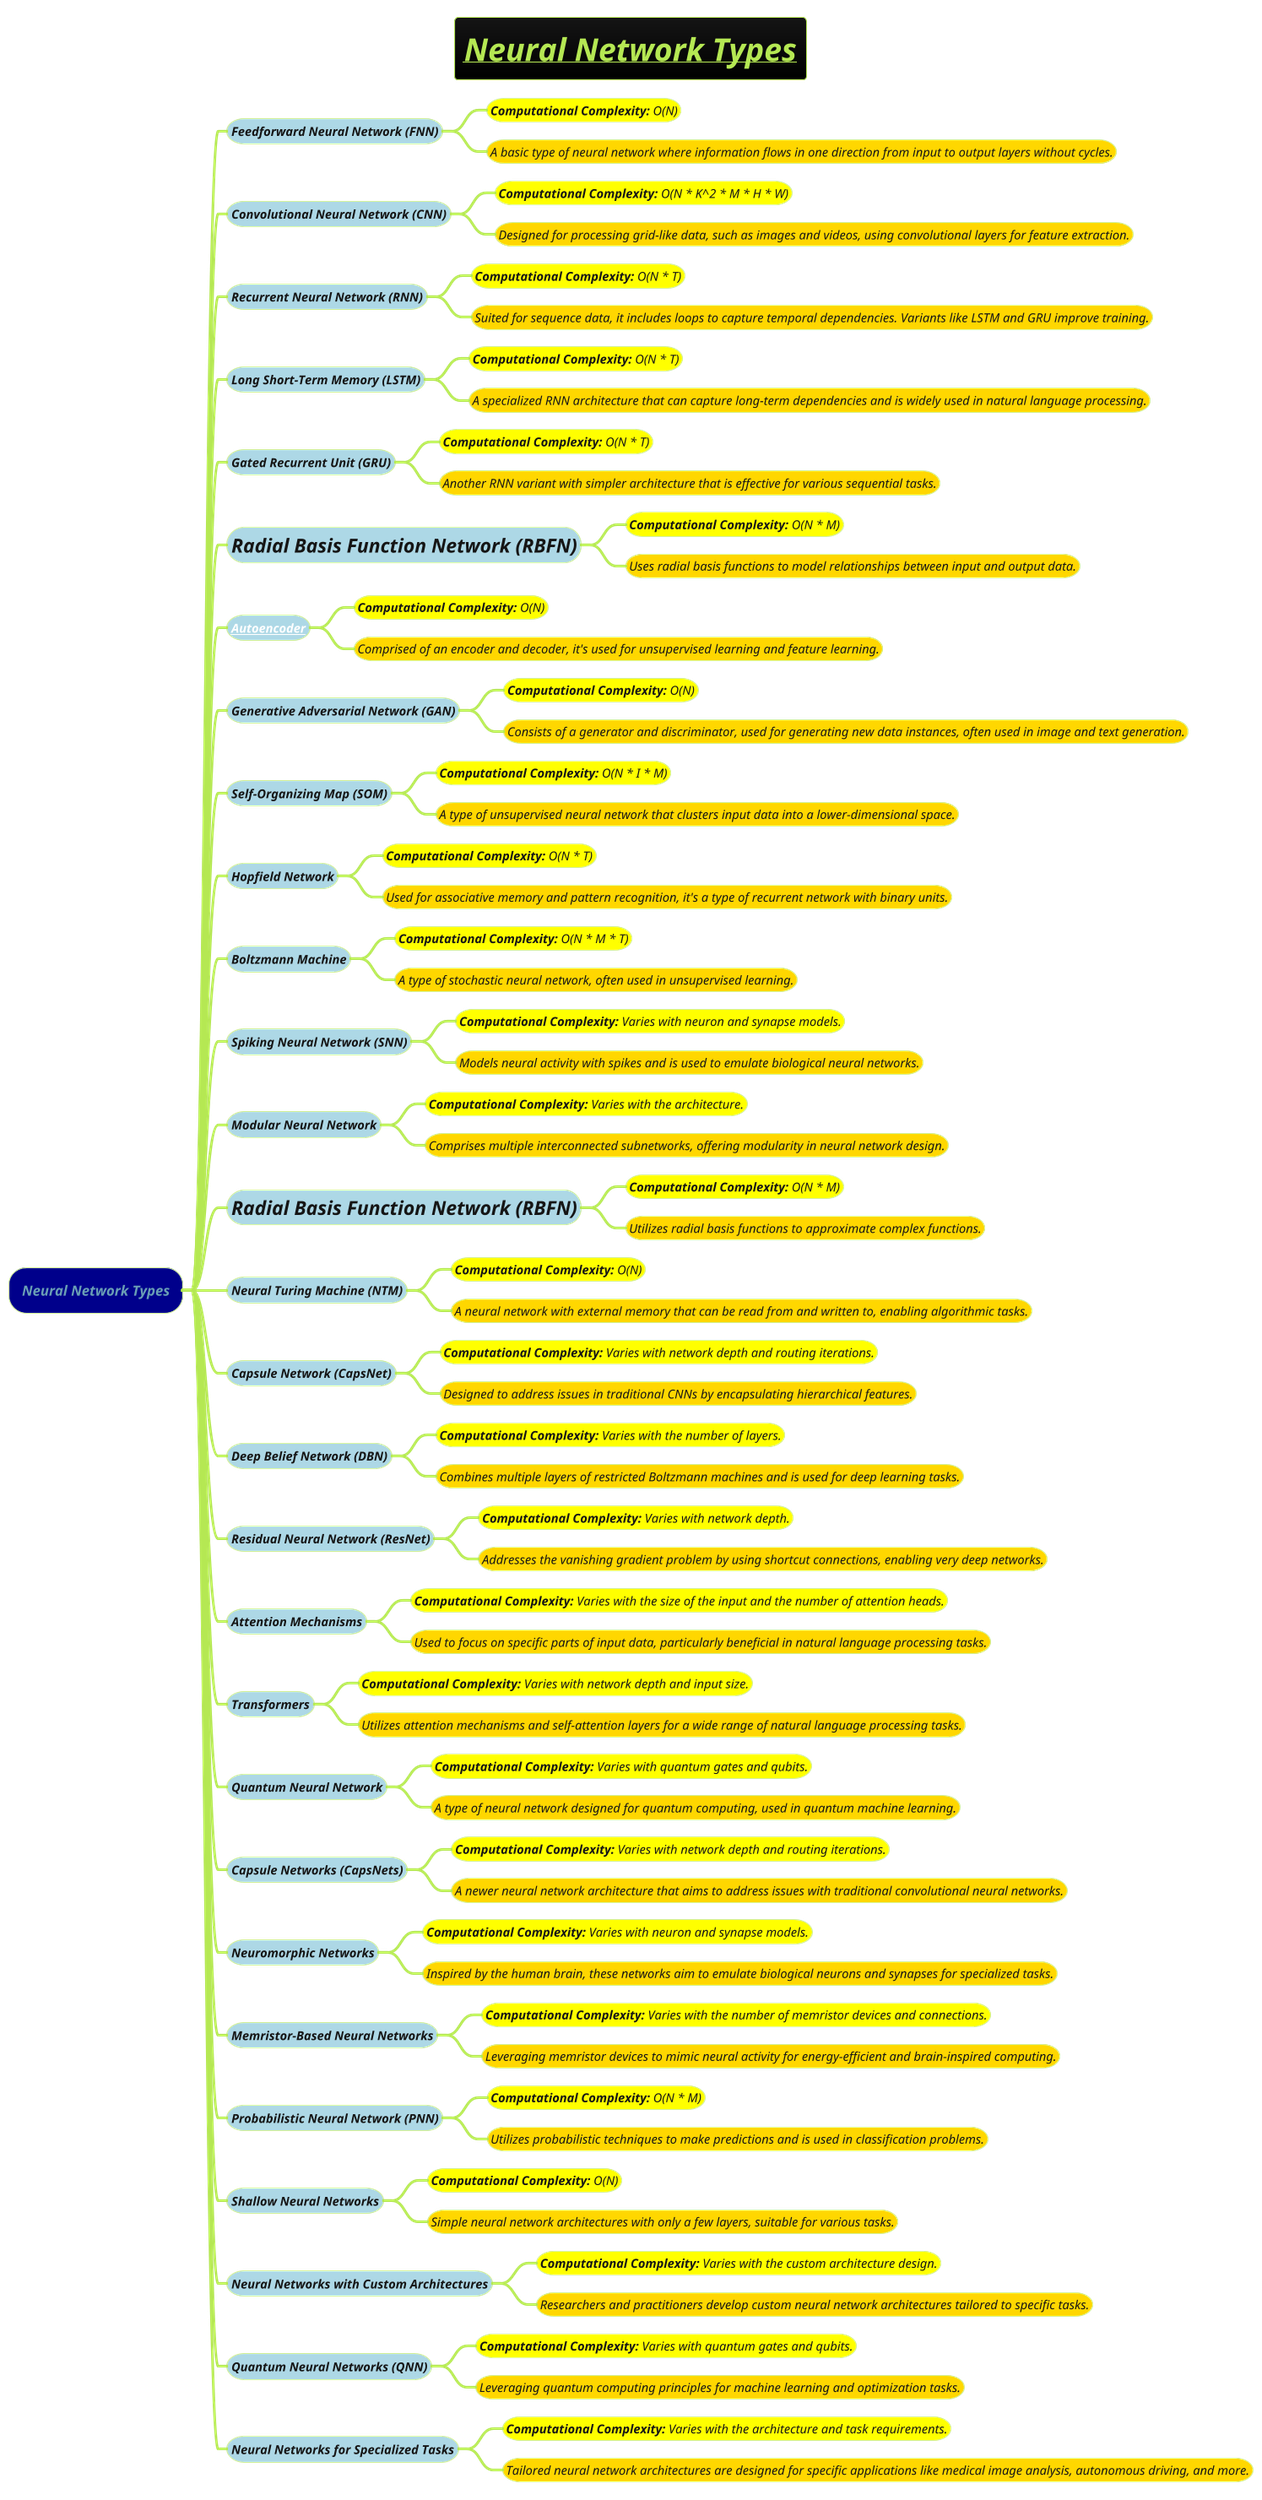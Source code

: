 @startmindmap
title =<b><i><u>Neural Network Types
!theme hacker


*[#darkblue]  <i>Neural Network Types
**[#lightblue]  <i><size:14>Feedforward Neural Network (FNN)
***[#yellow]  <i><size:14>**Computational Complexity:** O(N)
***[#gold]  <i><size:14>A basic type of neural network where information flows in one direction from input to output layers without cycles.

**[#lightblue]  <i><size:14>Convolutional Neural Network (CNN)
***[#yellow]  <i><size:14>**Computational Complexity:** O(N * K^2 * M * H * W)
***[#gold]  <i><size:14>Designed for processing grid-like data, such as images and videos, using convolutional layers for feature extraction.

**[#lightblue]  <i><size:14>Recurrent Neural Network (RNN)
***[#yellow]  <i><size:14>**Computational Complexity:** O(N * T)
***[#gold]  <i><size:14>Suited for sequence data, it includes loops to capture temporal dependencies. Variants like LSTM and GRU improve training.

**[#lightblue]  <i><size:14>Long Short-Term Memory (LSTM)
***[#yellow]  <i><size:14>**Computational Complexity:** O(N * T)
***[#gold]  <i><size:14>A specialized RNN architecture that can capture long-term dependencies and is widely used in natural language processing.

**[#lightblue]  <i><size:14>Gated Recurrent Unit (GRU)
***[#yellow]  <i><size:14>**Computational Complexity:** O(N * T)
***[#gold]  <i><size:14>Another RNN variant with simpler architecture that is effective for various sequential tasks.

**[#lightblue]  <i><size:22>Radial Basis Function Network (RBFN)
***[#yellow]  <i><size:14>**Computational Complexity:** O(N * M)
***[#gold]  <i><size:14>Uses radial basis functions to model relationships between input and output data.

**[#lightblue]  <i><size:14>[[Autoencoder.puml Autoencoder]]
***[#yellow]  <i><size:14>**Computational Complexity:** O(N)
***[#gold]  <i><size:14>Comprised of an encoder and decoder, it's used for unsupervised learning and feature learning.

**[#lightblue]  <i><size:14>Generative Adversarial Network (GAN)
***[#yellow]  <i><size:14>**Computational Complexity:** O(N)
***[#gold]  <i><size:14>Consists of a generator and discriminator, used for generating new data instances, often used in image and text generation.

**[#lightblue]  <i><size:14>Self-Organizing Map (SOM)
***[#yellow]  <i><size:14>**Computational Complexity:** O(N * I * M)
***[#gold]  <i><size:14>A type of unsupervised neural network that clusters input data into a lower-dimensional space.

**[#lightblue]  <i><size:14>Hopfield Network
***[#yellow]  <i><size:14>**Computational Complexity:** O(N * T)
***[#gold]  <i><size:14>Used for associative memory and pattern recognition, it's a type of recurrent network with binary units.

**[#lightblue]  <i><size:14>Boltzmann Machine
***[#yellow]  <i><size:14>**Computational Complexity:** O(N * M * T)
***[#gold]  <i><size:14>A type of stochastic neural network, often used in unsupervised learning.

**[#lightblue]  <i><size:14>Spiking Neural Network (SNN)
***[#yellow]  <i><size:14>**Computational Complexity:** Varies with neuron and synapse models.
***[#gold]  <i><size:14>Models neural activity with spikes and is used to emulate biological neural networks.

**[#lightblue]  <i><size:14>Modular Neural Network
***[#yellow]  <i><size:14>**Computational Complexity:** Varies with the architecture.
***[#gold]  <i><size:14>Comprises multiple interconnected subnetworks, offering modularity in neural network design.

**[#lightblue]  <i><size:22>Radial Basis Function Network (RBFN)
***[#yellow]  <i><size:14>**Computational Complexity:** O(N * M)
***[#gold]  <i><size:14>Utilizes radial basis functions to approximate complex functions.

**[#lightblue]  <i><size:14>Neural Turing Machine (NTM)
***[#yellow]  <i><size:14>**Computational Complexity:** O(N)
***[#gold]  <i><size:14>A neural network with external memory that can be read from and written to, enabling algorithmic tasks.

**[#lightblue]  <i><size:14>Capsule Network (CapsNet)
***[#yellow]  <i><size:14>**Computational Complexity:** Varies with network depth and routing iterations.
***[#gold]  <i><size:14>Designed to address issues in traditional CNNs by encapsulating hierarchical features.

**[#lightblue]  <i><size:14>Deep Belief Network (DBN)
***[#yellow]  <i><size:14>**Computational Complexity:** Varies with the number of layers.
***[#gold]  <i><size:14>Combines multiple layers of restricted Boltzmann machines and is used for deep learning tasks.

**[#lightblue]  <i><size:14>Residual Neural Network (ResNet)
***[#yellow]  <i><size:14>**Computational Complexity:** Varies with network depth.
***[#gold]  <i><size:14>Addresses the vanishing gradient problem by using shortcut connections, enabling very deep networks.

**[#lightblue]  <i><size:14>Attention Mechanisms
***[#yellow]  <i><size:14>**Computational Complexity:** Varies with the size of the input and the number of attention heads.
***[#gold]  <i><size:14>Used to focus on specific parts of input data, particularly beneficial in natural language processing tasks.

**[#lightblue]  <i><size:14>Transformers
***[#yellow]  <i><size:14>**Computational Complexity:** Varies with network depth and input size.
***[#gold]  <i><size:14>Utilizes attention mechanisms and self-attention layers for a wide range of natural language processing tasks.

**[#lightblue]  <i><size:14>Quantum Neural Network
***[#yellow]  <i><size:14>**Computational Complexity:** Varies with quantum gates and qubits.
***[#gold]  <i><size:14>A type of neural network designed for quantum computing, used in quantum machine learning.

**[#lightblue]  <i><size:14>Capsule Networks (CapsNets)
***[#yellow]  <i><size:14>**Computational Complexity:** Varies with network depth and routing iterations.
***[#gold]  <i><size:14>A newer neural network architecture that aims to address issues with traditional convolutional neural networks.

**[#lightblue]  <i><size:14>Neuromorphic Networks
***[#yellow]  <i><size:14>**Computational Complexity:** Varies with neuron and synapse models.
***[#gold]  <i><size:14>Inspired by the human brain, these networks aim to emulate biological neurons and synapses for specialized tasks.

**[#lightblue]  <i><size:14>Memristor-Based Neural Networks
***[#yellow]  <i><size:14>**Computational Complexity:** Varies with the number of memristor devices and connections.
***[#gold]  <i><size:14>Leveraging memristor devices to mimic neural activity for energy-efficient and brain-inspired computing.

**[#lightblue]  <i><size:14>Probabilistic Neural Network (PNN)
***[#yellow]  <i><size:14>**Computational Complexity:** O(N * M)
***[#gold]  <i><size:14>Utilizes probabilistic techniques to make predictions and is used in classification problems.

**[#lightblue]  <i><size:14>Shallow Neural Networks
***[#yellow]  <i><size:14>**Computational Complexity:** O(N)
***[#gold]  <i><size:14>Simple neural network architectures with only a few layers, suitable for various tasks.

**[#lightblue]  <i><size:14>Neural Networks with Custom Architectures
***[#yellow]  <i><size:14>**Computational Complexity:** Varies with the custom architecture design.
***[#gold]  <i><size:14>Researchers and practitioners develop custom neural network architectures tailored to specific tasks.

**[#lightblue]  <i><size:14>Quantum Neural Networks (QNN)
***[#yellow]  <i><size:14>**Computational Complexity:** Varies with quantum gates and qubits.
***[#gold]  <i><size:14>Leveraging quantum computing principles for machine learning and optimization tasks.

**[#lightblue]  <i><size:14>Neural Networks for Specialized Tasks
***[#yellow]  <i><size:14>**Computational Complexity:** Varies with the architecture and task requirements.
***[#gold]  <i><size:14>Tailored neural network architectures are designed for specific applications like medical image analysis, autonomous driving, and more.

@endmindmap
